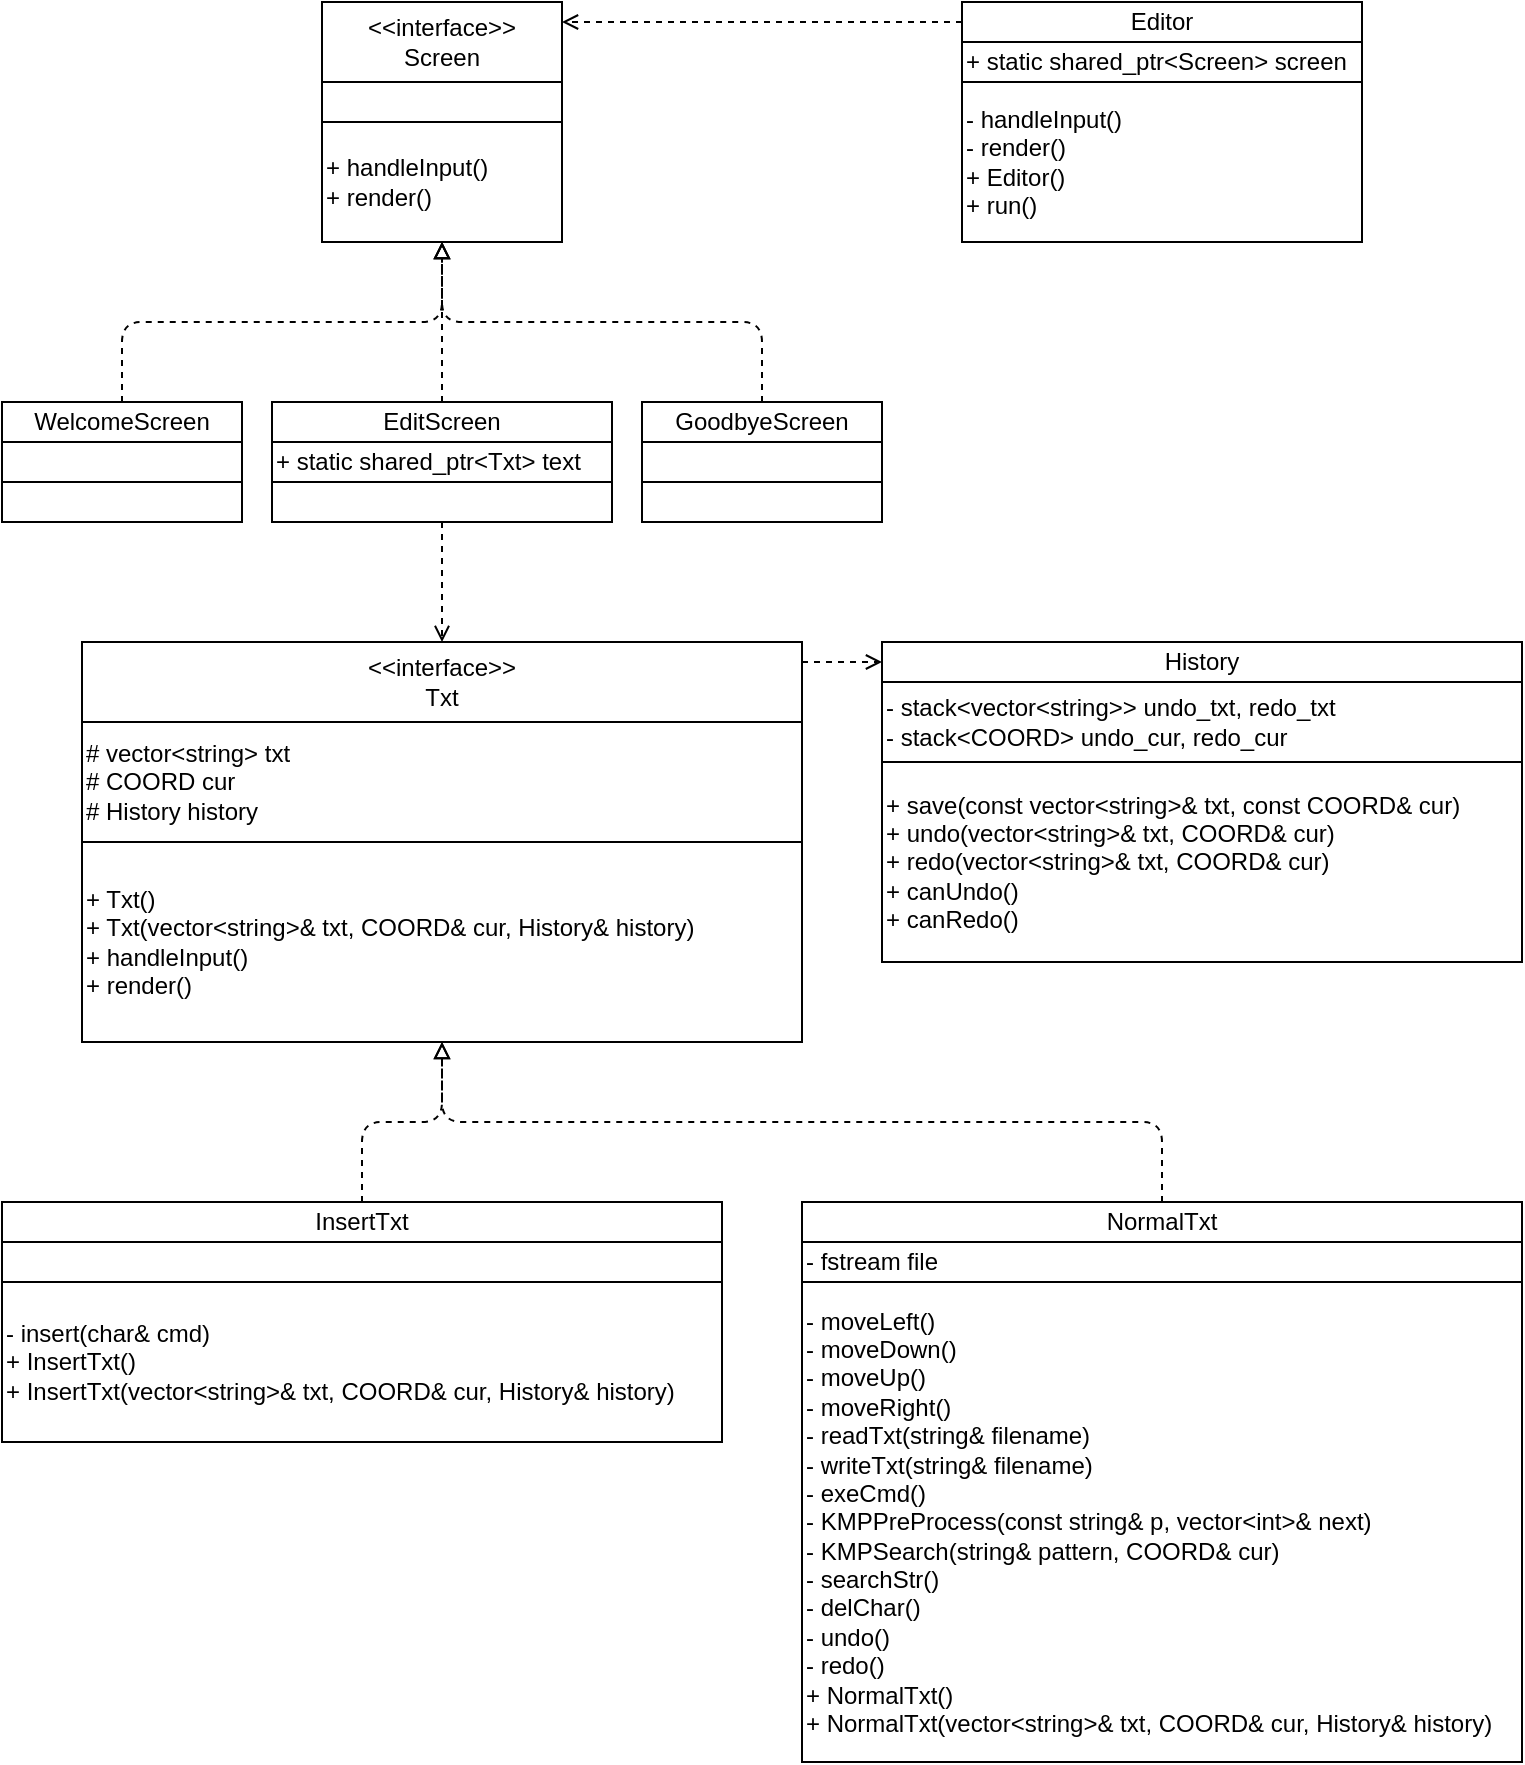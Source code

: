 <mxfile>
    <diagram id="LS8Y8_prfT_N856s4JSq" name="第 1 页">
        <mxGraphModel dx="667" dy="194" grid="1" gridSize="10" guides="1" tooltips="1" connect="1" arrows="1" fold="1" page="1" pageScale="1" pageWidth="827" pageHeight="1169" math="0" shadow="0">
            <root>
                <mxCell id="0"/>
                <mxCell id="1" parent="0"/>
                <mxCell id="2" value="&amp;lt;&amp;lt;interface&amp;gt;&amp;gt;&lt;br&gt;Screen" style="rounded=0;whiteSpace=wrap;html=1;" parent="1" vertex="1">
                    <mxGeometry x="200" y="40" width="120" height="40" as="geometry"/>
                </mxCell>
                <mxCell id="5" value="&lt;div style=&quot;&quot;&gt;&lt;span style=&quot;background-color: initial;&quot;&gt;+ handleInput()&lt;/span&gt;&lt;/div&gt;&lt;div style=&quot;&quot;&gt;&lt;span style=&quot;background-color: initial;&quot;&gt;+ render()&lt;/span&gt;&lt;/div&gt;" style="rounded=0;whiteSpace=wrap;html=1;align=left;" parent="1" vertex="1">
                    <mxGeometry x="200" y="100" width="120" height="60" as="geometry"/>
                </mxCell>
                <mxCell id="11" style="edgeStyle=none;html=1;exitX=0.5;exitY=0;exitDx=0;exitDy=0;entryX=0.5;entryY=1;entryDx=0;entryDy=0;endArrow=block;endFill=0;dashed=1;" parent="1" source="6" target="5" edge="1">
                    <mxGeometry relative="1" as="geometry">
                        <Array as="points">
                            <mxPoint x="100" y="200"/>
                            <mxPoint x="260" y="200"/>
                        </Array>
                    </mxGeometry>
                </mxCell>
                <mxCell id="6" value="WelcomeScreen" style="rounded=0;whiteSpace=wrap;html=1;" parent="1" vertex="1">
                    <mxGeometry x="40" y="240" width="120" height="20" as="geometry"/>
                </mxCell>
                <mxCell id="12" style="edgeStyle=none;html=1;exitX=0.5;exitY=0;exitDx=0;exitDy=0;endArrow=block;endFill=0;entryX=0.5;entryY=1;entryDx=0;entryDy=0;dashed=1;" parent="1" source="8" target="5" edge="1">
                    <mxGeometry relative="1" as="geometry">
                        <mxPoint x="260" y="120" as="targetPoint"/>
                    </mxGeometry>
                </mxCell>
                <mxCell id="8" value="EditScreen" style="rounded=0;whiteSpace=wrap;html=1;" parent="1" vertex="1">
                    <mxGeometry x="175" y="240" width="170" height="20" as="geometry"/>
                </mxCell>
                <mxCell id="13" style="edgeStyle=none;html=1;exitX=0.5;exitY=0;exitDx=0;exitDy=0;entryX=0.5;entryY=1;entryDx=0;entryDy=0;endArrow=block;endFill=0;dashed=1;" parent="1" source="10" target="5" edge="1">
                    <mxGeometry relative="1" as="geometry">
                        <Array as="points">
                            <mxPoint x="420" y="200"/>
                            <mxPoint x="260" y="200"/>
                        </Array>
                    </mxGeometry>
                </mxCell>
                <mxCell id="10" value="GoodbyeScreen" style="rounded=0;whiteSpace=wrap;html=1;" parent="1" vertex="1">
                    <mxGeometry x="360" y="240" width="120" height="20" as="geometry"/>
                </mxCell>
                <mxCell id="15" value="Editor" style="rounded=0;whiteSpace=wrap;html=1;" parent="1" vertex="1">
                    <mxGeometry x="520" y="40" width="200" height="20" as="geometry"/>
                </mxCell>
                <mxCell id="17" style="edgeStyle=none;html=1;exitX=0;exitY=0.5;exitDx=0;exitDy=0;entryX=1;entryY=0.25;entryDx=0;entryDy=0;endArrow=open;endFill=0;dashed=1;" parent="1" source="15" target="2" edge="1">
                    <mxGeometry relative="1" as="geometry"/>
                </mxCell>
                <mxCell id="16" value="&lt;div&gt;&lt;span style=&quot;background-color: initial;&quot;&gt;- handleInput()&lt;/span&gt;&lt;br&gt;&lt;/div&gt;&lt;div style=&quot;&quot;&gt;&lt;span style=&quot;background-color: initial;&quot;&gt;- render()&lt;/span&gt;&lt;/div&gt;&lt;div style=&quot;&quot;&gt;+ Editor()&lt;span style=&quot;background-color: initial;&quot;&gt;&lt;br&gt;&lt;/span&gt;&lt;/div&gt;&lt;div style=&quot;&quot;&gt;&lt;span style=&quot;background-color: initial;&quot;&gt;+ run()&lt;/span&gt;&lt;/div&gt;" style="rounded=0;whiteSpace=wrap;html=1;align=left;" parent="1" vertex="1">
                    <mxGeometry x="520" y="80" width="200" height="80" as="geometry"/>
                </mxCell>
                <mxCell id="18" value="+ static shared_ptr&amp;lt;Screen&amp;gt; screen" style="rounded=0;whiteSpace=wrap;html=1;align=left;" parent="1" vertex="1">
                    <mxGeometry x="520" y="60" width="200" height="20" as="geometry"/>
                </mxCell>
                <mxCell id="19" value="" style="rounded=0;whiteSpace=wrap;html=1;" parent="1" vertex="1">
                    <mxGeometry x="40" y="260" width="120" height="20" as="geometry"/>
                </mxCell>
                <mxCell id="20" value="+ static shared_ptr&amp;lt;Txt&amp;gt; text" style="rounded=0;whiteSpace=wrap;html=1;align=left;" parent="1" vertex="1">
                    <mxGeometry x="175" y="260" width="170" height="20" as="geometry"/>
                </mxCell>
                <mxCell id="21" value="" style="rounded=0;whiteSpace=wrap;html=1;" parent="1" vertex="1">
                    <mxGeometry x="200" y="80" width="120" height="20" as="geometry"/>
                </mxCell>
                <mxCell id="22" value="" style="rounded=0;whiteSpace=wrap;html=1;" parent="1" vertex="1">
                    <mxGeometry x="40" y="280" width="120" height="20" as="geometry"/>
                </mxCell>
                <mxCell id="23" value="" style="rounded=0;whiteSpace=wrap;html=1;" parent="1" vertex="1">
                    <mxGeometry x="360" y="260" width="120" height="20" as="geometry"/>
                </mxCell>
                <mxCell id="24" value="" style="rounded=0;whiteSpace=wrap;html=1;" parent="1" vertex="1">
                    <mxGeometry x="360" y="280" width="120" height="20" as="geometry"/>
                </mxCell>
                <mxCell id="44" style="edgeStyle=none;html=1;exitX=0.5;exitY=1;exitDx=0;exitDy=0;entryX=0.5;entryY=0;entryDx=0;entryDy=0;dashed=1;endArrow=open;endFill=0;" parent="1" source="25" target="29" edge="1">
                    <mxGeometry relative="1" as="geometry"/>
                </mxCell>
                <mxCell id="25" value="" style="rounded=0;whiteSpace=wrap;html=1;align=left;" parent="1" vertex="1">
                    <mxGeometry x="175" y="280" width="170" height="20" as="geometry"/>
                </mxCell>
                <mxCell id="26" value="History" style="rounded=0;whiteSpace=wrap;html=1;" parent="1" vertex="1">
                    <mxGeometry x="480" y="360" width="320" height="20" as="geometry"/>
                </mxCell>
                <mxCell id="27" value="&lt;div style=&quot;&quot;&gt;&lt;div&gt;+ save(const vector&amp;lt;string&amp;gt;&amp;amp; txt, const COORD&amp;amp; cur)&lt;/div&gt;&lt;div&gt;+ undo(vector&amp;lt;string&amp;gt;&amp;amp; txt, COORD&amp;amp; cur)&lt;/div&gt;&lt;div&gt;+ redo(vector&amp;lt;string&amp;gt;&amp;amp; txt, COORD&amp;amp; cur)&lt;/div&gt;&lt;div&gt;+ canUndo()&lt;/div&gt;&lt;div&gt;+ canRedo()&lt;/div&gt;&lt;/div&gt;" style="rounded=0;whiteSpace=wrap;html=1;align=left;" parent="1" vertex="1">
                    <mxGeometry x="480" y="420" width="320" height="100" as="geometry"/>
                </mxCell>
                <mxCell id="28" value="&lt;div&gt;- stack&amp;lt;vector&amp;lt;string&amp;gt;&amp;gt; undo_txt, redo_txt&amp;nbsp;&lt;/div&gt;&lt;div&gt;- stack&amp;lt;COORD&amp;gt; undo_cur, redo_cur&lt;/div&gt;" style="rounded=0;whiteSpace=wrap;html=1;align=left;" parent="1" vertex="1">
                    <mxGeometry x="480" y="380" width="320" height="40" as="geometry"/>
                </mxCell>
                <mxCell id="43" style="edgeStyle=none;html=1;exitX=1;exitY=0.25;exitDx=0;exitDy=0;entryX=0;entryY=0.5;entryDx=0;entryDy=0;dashed=1;endArrow=open;endFill=0;" parent="1" source="29" target="26" edge="1">
                    <mxGeometry relative="1" as="geometry"/>
                </mxCell>
                <mxCell id="29" value="&amp;lt;&amp;lt;interface&amp;gt;&amp;gt;&lt;br&gt;Txt" style="rounded=0;whiteSpace=wrap;html=1;" parent="1" vertex="1">
                    <mxGeometry x="80" y="360" width="360" height="40" as="geometry"/>
                </mxCell>
                <mxCell id="30" value="&lt;div style=&quot;&quot;&gt;&lt;div&gt;&lt;span style=&quot;background-color: initial;&quot;&gt;+ Txt()&lt;/span&gt;&lt;br&gt;&lt;/div&gt;&lt;div&gt;&lt;div&gt;+ Txt(vector&amp;lt;string&amp;gt;&amp;amp; txt, COORD&amp;amp; cur, History&amp;amp; history)&lt;/div&gt;&lt;/div&gt;&lt;div&gt;+ handleInput()&lt;/div&gt;&lt;div&gt;+ render()&lt;/div&gt;&lt;/div&gt;" style="rounded=0;whiteSpace=wrap;html=1;align=left;" parent="1" vertex="1">
                    <mxGeometry x="80" y="460" width="360" height="100" as="geometry"/>
                </mxCell>
                <mxCell id="31" value="&lt;div&gt;# vector&amp;lt;string&amp;gt; txt&lt;/div&gt;&lt;div&gt;# COORD cur&lt;/div&gt;&lt;div&gt;# History history&lt;/div&gt;" style="rounded=0;whiteSpace=wrap;html=1;align=left;" parent="1" vertex="1">
                    <mxGeometry x="80" y="400" width="360" height="60" as="geometry"/>
                </mxCell>
                <mxCell id="45" style="edgeStyle=none;html=1;exitX=0.5;exitY=0;exitDx=0;exitDy=0;entryX=0.5;entryY=1;entryDx=0;entryDy=0;endArrow=block;endFill=0;dashed=1;" parent="1" source="36" target="30" edge="1">
                    <mxGeometry relative="1" as="geometry">
                        <Array as="points">
                            <mxPoint x="220" y="640"/>
                            <mxPoint x="220" y="600"/>
                            <mxPoint x="260" y="600"/>
                        </Array>
                    </mxGeometry>
                </mxCell>
                <mxCell id="36" value="InsertTxt" style="rounded=0;whiteSpace=wrap;html=1;" parent="1" vertex="1">
                    <mxGeometry x="40" y="640" width="360" height="20" as="geometry"/>
                </mxCell>
                <mxCell id="37" value="" style="rounded=0;whiteSpace=wrap;html=1;" parent="1" vertex="1">
                    <mxGeometry x="40" y="660" width="360" height="20" as="geometry"/>
                </mxCell>
                <mxCell id="38" value="- insert(char&amp;amp; cmd)&lt;br&gt;+ InsertTxt()&lt;br&gt;+ InsertTxt(vector&amp;lt;string&amp;gt;&amp;amp; txt, COORD&amp;amp; cur, History&amp;amp; history)" style="rounded=0;whiteSpace=wrap;html=1;align=left;" parent="1" vertex="1">
                    <mxGeometry x="40" y="680" width="360" height="80" as="geometry"/>
                </mxCell>
                <mxCell id="46" style="edgeStyle=none;html=1;exitX=0.5;exitY=0;exitDx=0;exitDy=0;entryX=0.5;entryY=1;entryDx=0;entryDy=0;endArrow=block;endFill=0;dashed=1;" parent="1" source="39" target="30" edge="1">
                    <mxGeometry relative="1" as="geometry">
                        <Array as="points">
                            <mxPoint x="620" y="640"/>
                            <mxPoint x="620" y="600"/>
                            <mxPoint x="260" y="600"/>
                        </Array>
                    </mxGeometry>
                </mxCell>
                <mxCell id="39" value="NormalTxt" style="rounded=0;whiteSpace=wrap;html=1;" parent="1" vertex="1">
                    <mxGeometry x="440" y="640" width="360" height="20" as="geometry"/>
                </mxCell>
                <mxCell id="40" value="- fstream file" style="rounded=0;whiteSpace=wrap;html=1;align=left;" parent="1" vertex="1">
                    <mxGeometry x="440" y="660" width="360" height="20" as="geometry"/>
                </mxCell>
                <mxCell id="41" value="&lt;div&gt;&lt;div&gt;- moveLeft()&lt;/div&gt;&lt;div&gt;- moveDown()&lt;/div&gt;&lt;div&gt;- moveUp()&lt;/div&gt;&lt;div&gt;- moveRight()&lt;/div&gt;&lt;/div&gt;&lt;div&gt;- readTxt(string&amp;amp; filename)&lt;/div&gt;&lt;div&gt;&lt;span style=&quot;background-color: initial;&quot;&gt;- writeTxt(string&amp;amp; filename)&lt;/span&gt;&lt;br&gt;&lt;/div&gt;&lt;div&gt;&lt;div&gt;- exeCmd()&lt;/div&gt;&lt;/div&gt;&lt;div&gt;- KMPPreProcess(const string&amp;amp; p, vector&amp;lt;int&amp;gt;&amp;amp; next)&lt;/div&gt;&lt;div&gt;- KMPSearch(string&amp;amp; pattern, COORD&amp;amp; cur)&lt;/div&gt;&lt;div&gt;&lt;div&gt;- searchStr()&lt;br&gt;&lt;/div&gt;&lt;div&gt;&lt;span style=&quot;background-color: initial;&quot;&gt;- delChar()&lt;/span&gt;&lt;br&gt;&lt;/div&gt;&lt;div&gt;- undo()&lt;/div&gt;&lt;div&gt;- redo()&lt;/div&gt;&lt;/div&gt;&lt;div&gt;+ NormalTxt()&lt;/div&gt;&lt;div&gt;+ NormalTxt(vector&amp;lt;string&amp;gt;&amp;amp; txt, COORD&amp;amp; cur, History&amp;amp; history)&lt;br&gt;&lt;/div&gt;" style="rounded=0;whiteSpace=wrap;html=1;align=left;" parent="1" vertex="1">
                    <mxGeometry x="440" y="680" width="360" height="240" as="geometry"/>
                </mxCell>
            </root>
        </mxGraphModel>
    </diagram>
</mxfile>
